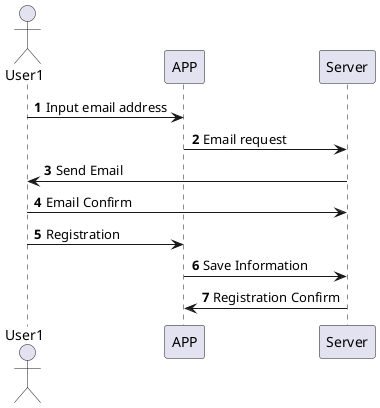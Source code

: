 @startuml
'https://plantuml.com/sequence-diagram

autonumber

actor User1

User1 -> APP: Input email address

APP -> Server : Email request

Server -> User1 : Send Email

User1 -> Server : Email Confirm

User1 -> APP : Registration

APP -> Server : Save Information

Server -> APP : Registration Confirm

@enduml